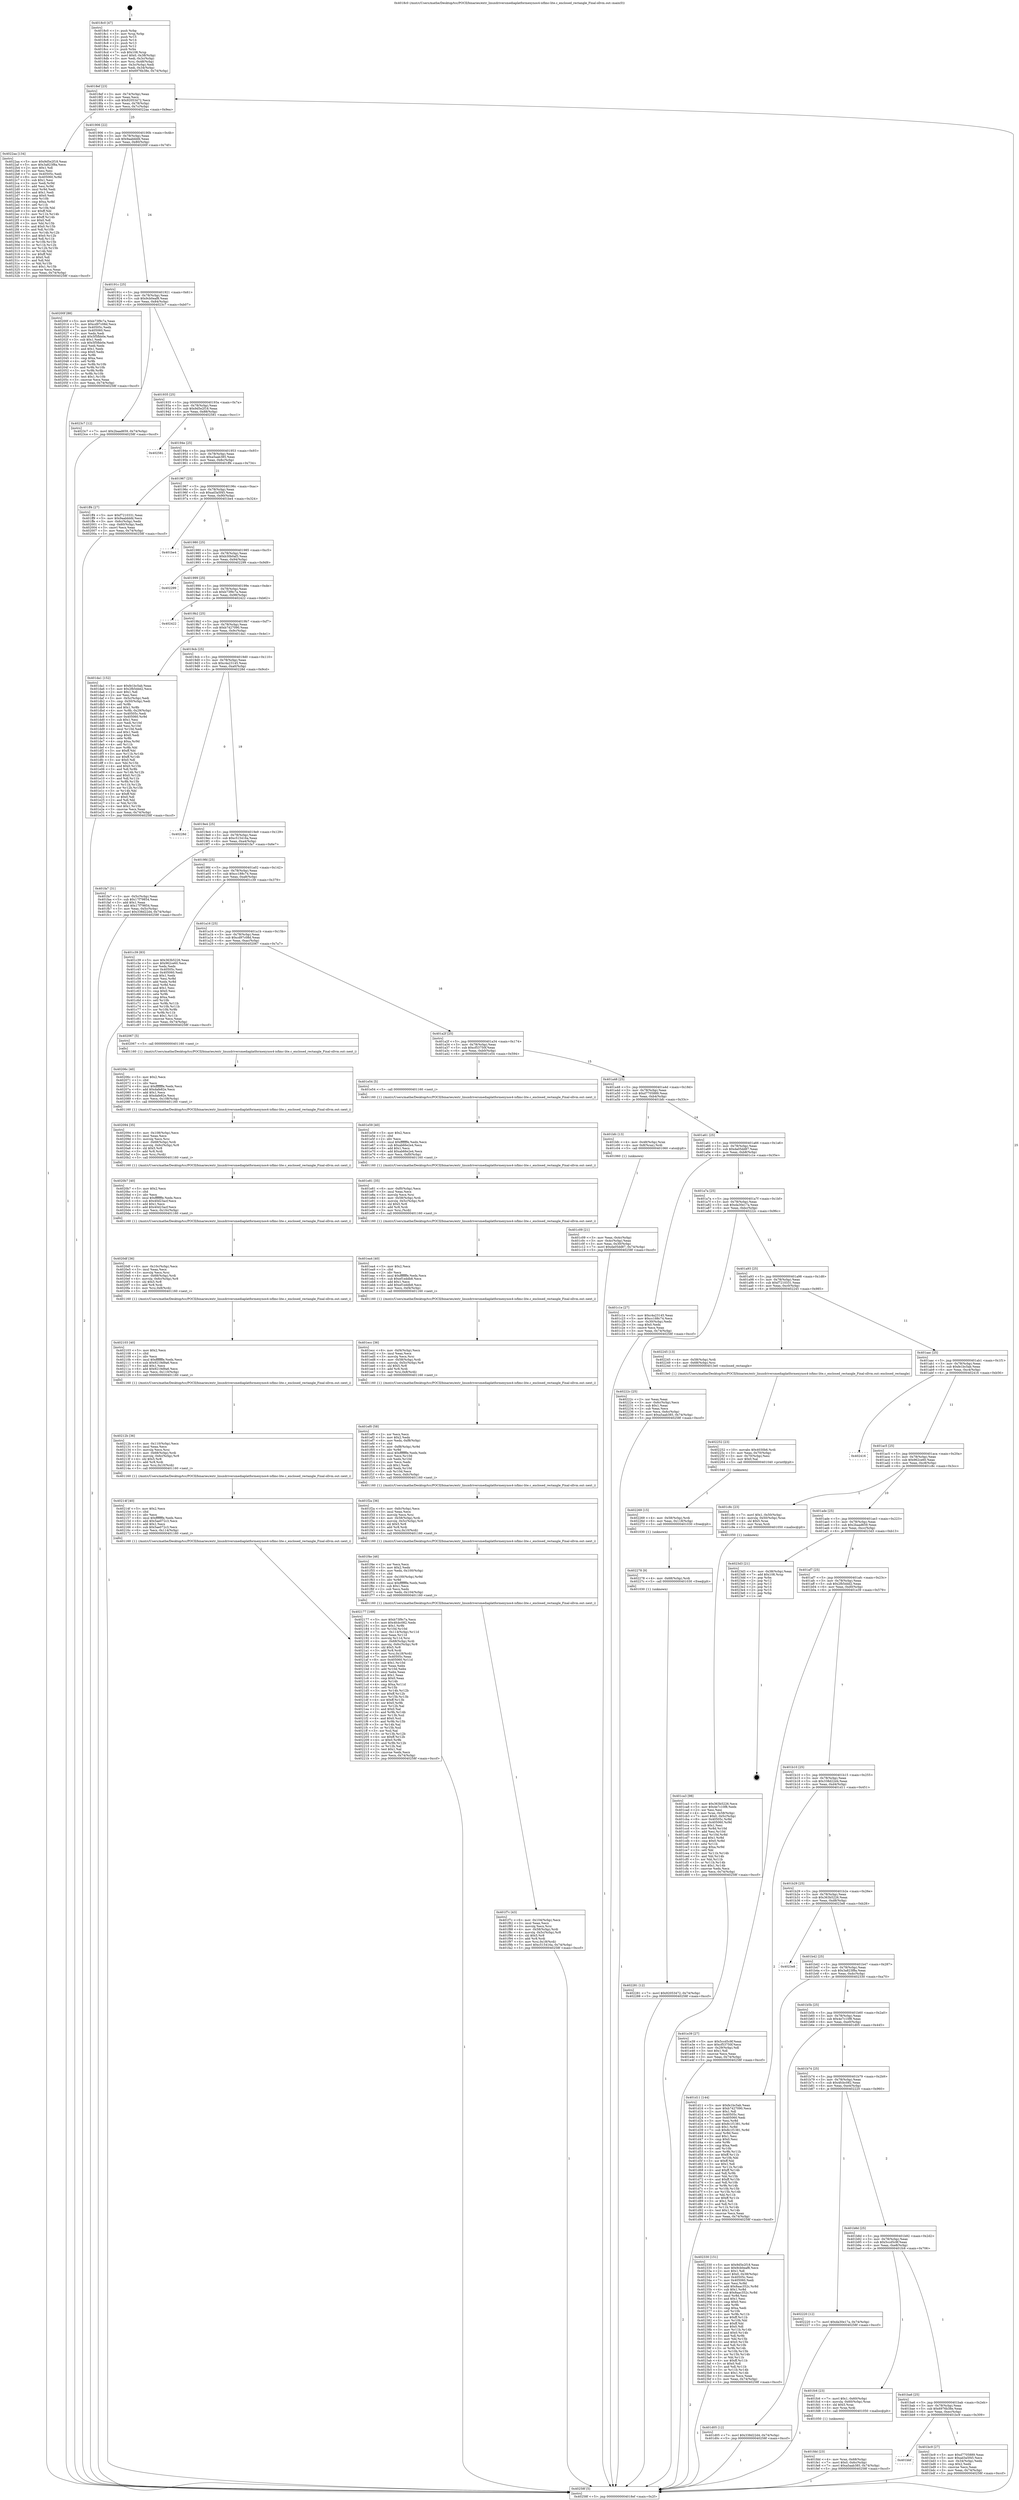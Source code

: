 digraph "0x4018c0" {
  label = "0x4018c0 (/mnt/c/Users/mathe/Desktop/tcc/POCII/binaries/extr_linuxdriversmediaplatformexynos4-isfimc-lite.c_enclosed_rectangle_Final-ollvm.out::main(0))"
  labelloc = "t"
  node[shape=record]

  Entry [label="",width=0.3,height=0.3,shape=circle,fillcolor=black,style=filled]
  "0x4018ef" [label="{
     0x4018ef [23]\l
     | [instrs]\l
     &nbsp;&nbsp;0x4018ef \<+3\>: mov -0x74(%rbp),%eax\l
     &nbsp;&nbsp;0x4018f2 \<+2\>: mov %eax,%ecx\l
     &nbsp;&nbsp;0x4018f4 \<+6\>: sub $0x92053472,%ecx\l
     &nbsp;&nbsp;0x4018fa \<+3\>: mov %eax,-0x78(%rbp)\l
     &nbsp;&nbsp;0x4018fd \<+3\>: mov %ecx,-0x7c(%rbp)\l
     &nbsp;&nbsp;0x401900 \<+6\>: je 00000000004022aa \<main+0x9ea\>\l
  }"]
  "0x4022aa" [label="{
     0x4022aa [134]\l
     | [instrs]\l
     &nbsp;&nbsp;0x4022aa \<+5\>: mov $0x9d5e2f18,%eax\l
     &nbsp;&nbsp;0x4022af \<+5\>: mov $0x3a823f8a,%ecx\l
     &nbsp;&nbsp;0x4022b4 \<+2\>: mov $0x1,%dl\l
     &nbsp;&nbsp;0x4022b6 \<+2\>: xor %esi,%esi\l
     &nbsp;&nbsp;0x4022b8 \<+7\>: mov 0x40505c,%edi\l
     &nbsp;&nbsp;0x4022bf \<+8\>: mov 0x405060,%r8d\l
     &nbsp;&nbsp;0x4022c7 \<+3\>: sub $0x1,%esi\l
     &nbsp;&nbsp;0x4022ca \<+3\>: mov %edi,%r9d\l
     &nbsp;&nbsp;0x4022cd \<+3\>: add %esi,%r9d\l
     &nbsp;&nbsp;0x4022d0 \<+4\>: imul %r9d,%edi\l
     &nbsp;&nbsp;0x4022d4 \<+3\>: and $0x1,%edi\l
     &nbsp;&nbsp;0x4022d7 \<+3\>: cmp $0x0,%edi\l
     &nbsp;&nbsp;0x4022da \<+4\>: sete %r10b\l
     &nbsp;&nbsp;0x4022de \<+4\>: cmp $0xa,%r8d\l
     &nbsp;&nbsp;0x4022e2 \<+4\>: setl %r11b\l
     &nbsp;&nbsp;0x4022e6 \<+3\>: mov %r10b,%bl\l
     &nbsp;&nbsp;0x4022e9 \<+3\>: xor $0xff,%bl\l
     &nbsp;&nbsp;0x4022ec \<+3\>: mov %r11b,%r14b\l
     &nbsp;&nbsp;0x4022ef \<+4\>: xor $0xff,%r14b\l
     &nbsp;&nbsp;0x4022f3 \<+3\>: xor $0x0,%dl\l
     &nbsp;&nbsp;0x4022f6 \<+3\>: mov %bl,%r15b\l
     &nbsp;&nbsp;0x4022f9 \<+4\>: and $0x0,%r15b\l
     &nbsp;&nbsp;0x4022fd \<+3\>: and %dl,%r10b\l
     &nbsp;&nbsp;0x402300 \<+3\>: mov %r14b,%r12b\l
     &nbsp;&nbsp;0x402303 \<+4\>: and $0x0,%r12b\l
     &nbsp;&nbsp;0x402307 \<+3\>: and %dl,%r11b\l
     &nbsp;&nbsp;0x40230a \<+3\>: or %r10b,%r15b\l
     &nbsp;&nbsp;0x40230d \<+3\>: or %r11b,%r12b\l
     &nbsp;&nbsp;0x402310 \<+3\>: xor %r12b,%r15b\l
     &nbsp;&nbsp;0x402313 \<+3\>: or %r14b,%bl\l
     &nbsp;&nbsp;0x402316 \<+3\>: xor $0xff,%bl\l
     &nbsp;&nbsp;0x402319 \<+3\>: or $0x0,%dl\l
     &nbsp;&nbsp;0x40231c \<+2\>: and %dl,%bl\l
     &nbsp;&nbsp;0x40231e \<+3\>: or %bl,%r15b\l
     &nbsp;&nbsp;0x402321 \<+4\>: test $0x1,%r15b\l
     &nbsp;&nbsp;0x402325 \<+3\>: cmovne %ecx,%eax\l
     &nbsp;&nbsp;0x402328 \<+3\>: mov %eax,-0x74(%rbp)\l
     &nbsp;&nbsp;0x40232b \<+5\>: jmp 000000000040258f \<main+0xccf\>\l
  }"]
  "0x401906" [label="{
     0x401906 [22]\l
     | [instrs]\l
     &nbsp;&nbsp;0x401906 \<+5\>: jmp 000000000040190b \<main+0x4b\>\l
     &nbsp;&nbsp;0x40190b \<+3\>: mov -0x78(%rbp),%eax\l
     &nbsp;&nbsp;0x40190e \<+5\>: sub $0x9aabbbfd,%eax\l
     &nbsp;&nbsp;0x401913 \<+3\>: mov %eax,-0x80(%rbp)\l
     &nbsp;&nbsp;0x401916 \<+6\>: je 000000000040200f \<main+0x74f\>\l
  }"]
  Exit [label="",width=0.3,height=0.3,shape=circle,fillcolor=black,style=filled,peripheries=2]
  "0x40200f" [label="{
     0x40200f [88]\l
     | [instrs]\l
     &nbsp;&nbsp;0x40200f \<+5\>: mov $0xb73f9c7a,%eax\l
     &nbsp;&nbsp;0x402014 \<+5\>: mov $0xcd97c08d,%ecx\l
     &nbsp;&nbsp;0x402019 \<+7\>: mov 0x40505c,%edx\l
     &nbsp;&nbsp;0x402020 \<+7\>: mov 0x405060,%esi\l
     &nbsp;&nbsp;0x402027 \<+2\>: mov %edx,%edi\l
     &nbsp;&nbsp;0x402029 \<+6\>: add $0x5f5fbb0e,%edi\l
     &nbsp;&nbsp;0x40202f \<+3\>: sub $0x1,%edi\l
     &nbsp;&nbsp;0x402032 \<+6\>: sub $0x5f5fbb0e,%edi\l
     &nbsp;&nbsp;0x402038 \<+3\>: imul %edi,%edx\l
     &nbsp;&nbsp;0x40203b \<+3\>: and $0x1,%edx\l
     &nbsp;&nbsp;0x40203e \<+3\>: cmp $0x0,%edx\l
     &nbsp;&nbsp;0x402041 \<+4\>: sete %r8b\l
     &nbsp;&nbsp;0x402045 \<+3\>: cmp $0xa,%esi\l
     &nbsp;&nbsp;0x402048 \<+4\>: setl %r9b\l
     &nbsp;&nbsp;0x40204c \<+3\>: mov %r8b,%r10b\l
     &nbsp;&nbsp;0x40204f \<+3\>: and %r9b,%r10b\l
     &nbsp;&nbsp;0x402052 \<+3\>: xor %r9b,%r8b\l
     &nbsp;&nbsp;0x402055 \<+3\>: or %r8b,%r10b\l
     &nbsp;&nbsp;0x402058 \<+4\>: test $0x1,%r10b\l
     &nbsp;&nbsp;0x40205c \<+3\>: cmovne %ecx,%eax\l
     &nbsp;&nbsp;0x40205f \<+3\>: mov %eax,-0x74(%rbp)\l
     &nbsp;&nbsp;0x402062 \<+5\>: jmp 000000000040258f \<main+0xccf\>\l
  }"]
  "0x40191c" [label="{
     0x40191c [25]\l
     | [instrs]\l
     &nbsp;&nbsp;0x40191c \<+5\>: jmp 0000000000401921 \<main+0x61\>\l
     &nbsp;&nbsp;0x401921 \<+3\>: mov -0x78(%rbp),%eax\l
     &nbsp;&nbsp;0x401924 \<+5\>: sub $0x9cb0eaf8,%eax\l
     &nbsp;&nbsp;0x401929 \<+6\>: mov %eax,-0x84(%rbp)\l
     &nbsp;&nbsp;0x40192f \<+6\>: je 00000000004023c7 \<main+0xb07\>\l
  }"]
  "0x402281" [label="{
     0x402281 [12]\l
     | [instrs]\l
     &nbsp;&nbsp;0x402281 \<+7\>: movl $0x92053472,-0x74(%rbp)\l
     &nbsp;&nbsp;0x402288 \<+5\>: jmp 000000000040258f \<main+0xccf\>\l
  }"]
  "0x4023c7" [label="{
     0x4023c7 [12]\l
     | [instrs]\l
     &nbsp;&nbsp;0x4023c7 \<+7\>: movl $0x2baad659,-0x74(%rbp)\l
     &nbsp;&nbsp;0x4023ce \<+5\>: jmp 000000000040258f \<main+0xccf\>\l
  }"]
  "0x401935" [label="{
     0x401935 [25]\l
     | [instrs]\l
     &nbsp;&nbsp;0x401935 \<+5\>: jmp 000000000040193a \<main+0x7a\>\l
     &nbsp;&nbsp;0x40193a \<+3\>: mov -0x78(%rbp),%eax\l
     &nbsp;&nbsp;0x40193d \<+5\>: sub $0x9d5e2f18,%eax\l
     &nbsp;&nbsp;0x401942 \<+6\>: mov %eax,-0x88(%rbp)\l
     &nbsp;&nbsp;0x401948 \<+6\>: je 0000000000402581 \<main+0xcc1\>\l
  }"]
  "0x402278" [label="{
     0x402278 [9]\l
     | [instrs]\l
     &nbsp;&nbsp;0x402278 \<+4\>: mov -0x68(%rbp),%rdi\l
     &nbsp;&nbsp;0x40227c \<+5\>: call 0000000000401030 \<free@plt\>\l
     | [calls]\l
     &nbsp;&nbsp;0x401030 \{1\} (unknown)\l
  }"]
  "0x402581" [label="{
     0x402581\l
  }", style=dashed]
  "0x40194e" [label="{
     0x40194e [25]\l
     | [instrs]\l
     &nbsp;&nbsp;0x40194e \<+5\>: jmp 0000000000401953 \<main+0x93\>\l
     &nbsp;&nbsp;0x401953 \<+3\>: mov -0x78(%rbp),%eax\l
     &nbsp;&nbsp;0x401956 \<+5\>: sub $0xa5aab385,%eax\l
     &nbsp;&nbsp;0x40195b \<+6\>: mov %eax,-0x8c(%rbp)\l
     &nbsp;&nbsp;0x401961 \<+6\>: je 0000000000401ff4 \<main+0x734\>\l
  }"]
  "0x402269" [label="{
     0x402269 [15]\l
     | [instrs]\l
     &nbsp;&nbsp;0x402269 \<+4\>: mov -0x58(%rbp),%rdi\l
     &nbsp;&nbsp;0x40226d \<+6\>: mov %eax,-0x118(%rbp)\l
     &nbsp;&nbsp;0x402273 \<+5\>: call 0000000000401030 \<free@plt\>\l
     | [calls]\l
     &nbsp;&nbsp;0x401030 \{1\} (unknown)\l
  }"]
  "0x401ff4" [label="{
     0x401ff4 [27]\l
     | [instrs]\l
     &nbsp;&nbsp;0x401ff4 \<+5\>: mov $0xf7210331,%eax\l
     &nbsp;&nbsp;0x401ff9 \<+5\>: mov $0x9aabbbfd,%ecx\l
     &nbsp;&nbsp;0x401ffe \<+3\>: mov -0x6c(%rbp),%edx\l
     &nbsp;&nbsp;0x402001 \<+3\>: cmp -0x60(%rbp),%edx\l
     &nbsp;&nbsp;0x402004 \<+3\>: cmovl %ecx,%eax\l
     &nbsp;&nbsp;0x402007 \<+3\>: mov %eax,-0x74(%rbp)\l
     &nbsp;&nbsp;0x40200a \<+5\>: jmp 000000000040258f \<main+0xccf\>\l
  }"]
  "0x401967" [label="{
     0x401967 [25]\l
     | [instrs]\l
     &nbsp;&nbsp;0x401967 \<+5\>: jmp 000000000040196c \<main+0xac\>\l
     &nbsp;&nbsp;0x40196c \<+3\>: mov -0x78(%rbp),%eax\l
     &nbsp;&nbsp;0x40196f \<+5\>: sub $0xad3a5f45,%eax\l
     &nbsp;&nbsp;0x401974 \<+6\>: mov %eax,-0x90(%rbp)\l
     &nbsp;&nbsp;0x40197a \<+6\>: je 0000000000401be4 \<main+0x324\>\l
  }"]
  "0x402252" [label="{
     0x402252 [23]\l
     | [instrs]\l
     &nbsp;&nbsp;0x402252 \<+10\>: movabs $0x4030b6,%rdi\l
     &nbsp;&nbsp;0x40225c \<+3\>: mov %eax,-0x70(%rbp)\l
     &nbsp;&nbsp;0x40225f \<+3\>: mov -0x70(%rbp),%esi\l
     &nbsp;&nbsp;0x402262 \<+2\>: mov $0x0,%al\l
     &nbsp;&nbsp;0x402264 \<+5\>: call 0000000000401040 \<printf@plt\>\l
     | [calls]\l
     &nbsp;&nbsp;0x401040 \{1\} (unknown)\l
  }"]
  "0x401be4" [label="{
     0x401be4\l
  }", style=dashed]
  "0x401980" [label="{
     0x401980 [25]\l
     | [instrs]\l
     &nbsp;&nbsp;0x401980 \<+5\>: jmp 0000000000401985 \<main+0xc5\>\l
     &nbsp;&nbsp;0x401985 \<+3\>: mov -0x78(%rbp),%eax\l
     &nbsp;&nbsp;0x401988 \<+5\>: sub $0xb30b0af3,%eax\l
     &nbsp;&nbsp;0x40198d \<+6\>: mov %eax,-0x94(%rbp)\l
     &nbsp;&nbsp;0x401993 \<+6\>: je 0000000000402299 \<main+0x9d9\>\l
  }"]
  "0x402177" [label="{
     0x402177 [169]\l
     | [instrs]\l
     &nbsp;&nbsp;0x402177 \<+5\>: mov $0xb73f9c7a,%ecx\l
     &nbsp;&nbsp;0x40217c \<+5\>: mov $0x4fcbc082,%edx\l
     &nbsp;&nbsp;0x402181 \<+3\>: mov $0x1,%r9b\l
     &nbsp;&nbsp;0x402184 \<+3\>: xor %r10d,%r10d\l
     &nbsp;&nbsp;0x402187 \<+7\>: mov -0x114(%rbp),%r11d\l
     &nbsp;&nbsp;0x40218e \<+4\>: imul %eax,%r11d\l
     &nbsp;&nbsp;0x402192 \<+3\>: movslq %r11d,%rsi\l
     &nbsp;&nbsp;0x402195 \<+4\>: mov -0x68(%rbp),%rdi\l
     &nbsp;&nbsp;0x402199 \<+4\>: movslq -0x6c(%rbp),%r8\l
     &nbsp;&nbsp;0x40219d \<+4\>: shl $0x5,%r8\l
     &nbsp;&nbsp;0x4021a1 \<+3\>: add %r8,%rdi\l
     &nbsp;&nbsp;0x4021a4 \<+4\>: mov %rsi,0x18(%rdi)\l
     &nbsp;&nbsp;0x4021a8 \<+7\>: mov 0x40505c,%eax\l
     &nbsp;&nbsp;0x4021af \<+8\>: mov 0x405060,%r11d\l
     &nbsp;&nbsp;0x4021b7 \<+4\>: sub $0x1,%r10d\l
     &nbsp;&nbsp;0x4021bb \<+2\>: mov %eax,%ebx\l
     &nbsp;&nbsp;0x4021bd \<+3\>: add %r10d,%ebx\l
     &nbsp;&nbsp;0x4021c0 \<+3\>: imul %ebx,%eax\l
     &nbsp;&nbsp;0x4021c3 \<+3\>: and $0x1,%eax\l
     &nbsp;&nbsp;0x4021c6 \<+3\>: cmp $0x0,%eax\l
     &nbsp;&nbsp;0x4021c9 \<+4\>: sete %r14b\l
     &nbsp;&nbsp;0x4021cd \<+4\>: cmp $0xa,%r11d\l
     &nbsp;&nbsp;0x4021d1 \<+4\>: setl %r15b\l
     &nbsp;&nbsp;0x4021d5 \<+3\>: mov %r14b,%r12b\l
     &nbsp;&nbsp;0x4021d8 \<+4\>: xor $0xff,%r12b\l
     &nbsp;&nbsp;0x4021dc \<+3\>: mov %r15b,%r13b\l
     &nbsp;&nbsp;0x4021df \<+4\>: xor $0xff,%r13b\l
     &nbsp;&nbsp;0x4021e3 \<+4\>: xor $0x0,%r9b\l
     &nbsp;&nbsp;0x4021e7 \<+3\>: mov %r12b,%al\l
     &nbsp;&nbsp;0x4021ea \<+2\>: and $0x0,%al\l
     &nbsp;&nbsp;0x4021ec \<+3\>: and %r9b,%r14b\l
     &nbsp;&nbsp;0x4021ef \<+3\>: mov %r13b,%sil\l
     &nbsp;&nbsp;0x4021f2 \<+4\>: and $0x0,%sil\l
     &nbsp;&nbsp;0x4021f6 \<+3\>: and %r9b,%r15b\l
     &nbsp;&nbsp;0x4021f9 \<+3\>: or %r14b,%al\l
     &nbsp;&nbsp;0x4021fc \<+3\>: or %r15b,%sil\l
     &nbsp;&nbsp;0x4021ff \<+3\>: xor %sil,%al\l
     &nbsp;&nbsp;0x402202 \<+3\>: or %r13b,%r12b\l
     &nbsp;&nbsp;0x402205 \<+4\>: xor $0xff,%r12b\l
     &nbsp;&nbsp;0x402209 \<+4\>: or $0x0,%r9b\l
     &nbsp;&nbsp;0x40220d \<+3\>: and %r9b,%r12b\l
     &nbsp;&nbsp;0x402210 \<+3\>: or %r12b,%al\l
     &nbsp;&nbsp;0x402213 \<+2\>: test $0x1,%al\l
     &nbsp;&nbsp;0x402215 \<+3\>: cmovne %edx,%ecx\l
     &nbsp;&nbsp;0x402218 \<+3\>: mov %ecx,-0x74(%rbp)\l
     &nbsp;&nbsp;0x40221b \<+5\>: jmp 000000000040258f \<main+0xccf\>\l
  }"]
  "0x402299" [label="{
     0x402299\l
  }", style=dashed]
  "0x401999" [label="{
     0x401999 [25]\l
     | [instrs]\l
     &nbsp;&nbsp;0x401999 \<+5\>: jmp 000000000040199e \<main+0xde\>\l
     &nbsp;&nbsp;0x40199e \<+3\>: mov -0x78(%rbp),%eax\l
     &nbsp;&nbsp;0x4019a1 \<+5\>: sub $0xb73f9c7a,%eax\l
     &nbsp;&nbsp;0x4019a6 \<+6\>: mov %eax,-0x98(%rbp)\l
     &nbsp;&nbsp;0x4019ac \<+6\>: je 0000000000402422 \<main+0xb62\>\l
  }"]
  "0x40214f" [label="{
     0x40214f [40]\l
     | [instrs]\l
     &nbsp;&nbsp;0x40214f \<+5\>: mov $0x2,%ecx\l
     &nbsp;&nbsp;0x402154 \<+1\>: cltd\l
     &nbsp;&nbsp;0x402155 \<+2\>: idiv %ecx\l
     &nbsp;&nbsp;0x402157 \<+6\>: imul $0xfffffffe,%edx,%ecx\l
     &nbsp;&nbsp;0x40215d \<+6\>: add $0x5ae072c3,%ecx\l
     &nbsp;&nbsp;0x402163 \<+3\>: add $0x1,%ecx\l
     &nbsp;&nbsp;0x402166 \<+6\>: sub $0x5ae072c3,%ecx\l
     &nbsp;&nbsp;0x40216c \<+6\>: mov %ecx,-0x114(%rbp)\l
     &nbsp;&nbsp;0x402172 \<+5\>: call 0000000000401160 \<next_i\>\l
     | [calls]\l
     &nbsp;&nbsp;0x401160 \{1\} (/mnt/c/Users/mathe/Desktop/tcc/POCII/binaries/extr_linuxdriversmediaplatformexynos4-isfimc-lite.c_enclosed_rectangle_Final-ollvm.out::next_i)\l
  }"]
  "0x402422" [label="{
     0x402422\l
  }", style=dashed]
  "0x4019b2" [label="{
     0x4019b2 [25]\l
     | [instrs]\l
     &nbsp;&nbsp;0x4019b2 \<+5\>: jmp 00000000004019b7 \<main+0xf7\>\l
     &nbsp;&nbsp;0x4019b7 \<+3\>: mov -0x78(%rbp),%eax\l
     &nbsp;&nbsp;0x4019ba \<+5\>: sub $0xb7427090,%eax\l
     &nbsp;&nbsp;0x4019bf \<+6\>: mov %eax,-0x9c(%rbp)\l
     &nbsp;&nbsp;0x4019c5 \<+6\>: je 0000000000401da1 \<main+0x4e1\>\l
  }"]
  "0x40212b" [label="{
     0x40212b [36]\l
     | [instrs]\l
     &nbsp;&nbsp;0x40212b \<+6\>: mov -0x110(%rbp),%ecx\l
     &nbsp;&nbsp;0x402131 \<+3\>: imul %eax,%ecx\l
     &nbsp;&nbsp;0x402134 \<+3\>: movslq %ecx,%rsi\l
     &nbsp;&nbsp;0x402137 \<+4\>: mov -0x68(%rbp),%rdi\l
     &nbsp;&nbsp;0x40213b \<+4\>: movslq -0x6c(%rbp),%r8\l
     &nbsp;&nbsp;0x40213f \<+4\>: shl $0x5,%r8\l
     &nbsp;&nbsp;0x402143 \<+3\>: add %r8,%rdi\l
     &nbsp;&nbsp;0x402146 \<+4\>: mov %rsi,0x10(%rdi)\l
     &nbsp;&nbsp;0x40214a \<+5\>: call 0000000000401160 \<next_i\>\l
     | [calls]\l
     &nbsp;&nbsp;0x401160 \{1\} (/mnt/c/Users/mathe/Desktop/tcc/POCII/binaries/extr_linuxdriversmediaplatformexynos4-isfimc-lite.c_enclosed_rectangle_Final-ollvm.out::next_i)\l
  }"]
  "0x401da1" [label="{
     0x401da1 [152]\l
     | [instrs]\l
     &nbsp;&nbsp;0x401da1 \<+5\>: mov $0xfe1bc5ab,%eax\l
     &nbsp;&nbsp;0x401da6 \<+5\>: mov $0x2fb5ddd2,%ecx\l
     &nbsp;&nbsp;0x401dab \<+2\>: mov $0x1,%dl\l
     &nbsp;&nbsp;0x401dad \<+2\>: xor %esi,%esi\l
     &nbsp;&nbsp;0x401daf \<+3\>: mov -0x5c(%rbp),%edi\l
     &nbsp;&nbsp;0x401db2 \<+3\>: cmp -0x50(%rbp),%edi\l
     &nbsp;&nbsp;0x401db5 \<+4\>: setl %r8b\l
     &nbsp;&nbsp;0x401db9 \<+4\>: and $0x1,%r8b\l
     &nbsp;&nbsp;0x401dbd \<+4\>: mov %r8b,-0x29(%rbp)\l
     &nbsp;&nbsp;0x401dc1 \<+7\>: mov 0x40505c,%edi\l
     &nbsp;&nbsp;0x401dc8 \<+8\>: mov 0x405060,%r9d\l
     &nbsp;&nbsp;0x401dd0 \<+3\>: sub $0x1,%esi\l
     &nbsp;&nbsp;0x401dd3 \<+3\>: mov %edi,%r10d\l
     &nbsp;&nbsp;0x401dd6 \<+3\>: add %esi,%r10d\l
     &nbsp;&nbsp;0x401dd9 \<+4\>: imul %r10d,%edi\l
     &nbsp;&nbsp;0x401ddd \<+3\>: and $0x1,%edi\l
     &nbsp;&nbsp;0x401de0 \<+3\>: cmp $0x0,%edi\l
     &nbsp;&nbsp;0x401de3 \<+4\>: sete %r8b\l
     &nbsp;&nbsp;0x401de7 \<+4\>: cmp $0xa,%r9d\l
     &nbsp;&nbsp;0x401deb \<+4\>: setl %r11b\l
     &nbsp;&nbsp;0x401def \<+3\>: mov %r8b,%bl\l
     &nbsp;&nbsp;0x401df2 \<+3\>: xor $0xff,%bl\l
     &nbsp;&nbsp;0x401df5 \<+3\>: mov %r11b,%r14b\l
     &nbsp;&nbsp;0x401df8 \<+4\>: xor $0xff,%r14b\l
     &nbsp;&nbsp;0x401dfc \<+3\>: xor $0x0,%dl\l
     &nbsp;&nbsp;0x401dff \<+3\>: mov %bl,%r15b\l
     &nbsp;&nbsp;0x401e02 \<+4\>: and $0x0,%r15b\l
     &nbsp;&nbsp;0x401e06 \<+3\>: and %dl,%r8b\l
     &nbsp;&nbsp;0x401e09 \<+3\>: mov %r14b,%r12b\l
     &nbsp;&nbsp;0x401e0c \<+4\>: and $0x0,%r12b\l
     &nbsp;&nbsp;0x401e10 \<+3\>: and %dl,%r11b\l
     &nbsp;&nbsp;0x401e13 \<+3\>: or %r8b,%r15b\l
     &nbsp;&nbsp;0x401e16 \<+3\>: or %r11b,%r12b\l
     &nbsp;&nbsp;0x401e19 \<+3\>: xor %r12b,%r15b\l
     &nbsp;&nbsp;0x401e1c \<+3\>: or %r14b,%bl\l
     &nbsp;&nbsp;0x401e1f \<+3\>: xor $0xff,%bl\l
     &nbsp;&nbsp;0x401e22 \<+3\>: or $0x0,%dl\l
     &nbsp;&nbsp;0x401e25 \<+2\>: and %dl,%bl\l
     &nbsp;&nbsp;0x401e27 \<+3\>: or %bl,%r15b\l
     &nbsp;&nbsp;0x401e2a \<+4\>: test $0x1,%r15b\l
     &nbsp;&nbsp;0x401e2e \<+3\>: cmovne %ecx,%eax\l
     &nbsp;&nbsp;0x401e31 \<+3\>: mov %eax,-0x74(%rbp)\l
     &nbsp;&nbsp;0x401e34 \<+5\>: jmp 000000000040258f \<main+0xccf\>\l
  }"]
  "0x4019cb" [label="{
     0x4019cb [25]\l
     | [instrs]\l
     &nbsp;&nbsp;0x4019cb \<+5\>: jmp 00000000004019d0 \<main+0x110\>\l
     &nbsp;&nbsp;0x4019d0 \<+3\>: mov -0x78(%rbp),%eax\l
     &nbsp;&nbsp;0x4019d3 \<+5\>: sub $0xc4a23145,%eax\l
     &nbsp;&nbsp;0x4019d8 \<+6\>: mov %eax,-0xa0(%rbp)\l
     &nbsp;&nbsp;0x4019de \<+6\>: je 000000000040228d \<main+0x9cd\>\l
  }"]
  "0x402103" [label="{
     0x402103 [40]\l
     | [instrs]\l
     &nbsp;&nbsp;0x402103 \<+5\>: mov $0x2,%ecx\l
     &nbsp;&nbsp;0x402108 \<+1\>: cltd\l
     &nbsp;&nbsp;0x402109 \<+2\>: idiv %ecx\l
     &nbsp;&nbsp;0x40210b \<+6\>: imul $0xfffffffe,%edx,%ecx\l
     &nbsp;&nbsp;0x402111 \<+6\>: sub $0x9219d9a6,%ecx\l
     &nbsp;&nbsp;0x402117 \<+3\>: add $0x1,%ecx\l
     &nbsp;&nbsp;0x40211a \<+6\>: add $0x9219d9a6,%ecx\l
     &nbsp;&nbsp;0x402120 \<+6\>: mov %ecx,-0x110(%rbp)\l
     &nbsp;&nbsp;0x402126 \<+5\>: call 0000000000401160 \<next_i\>\l
     | [calls]\l
     &nbsp;&nbsp;0x401160 \{1\} (/mnt/c/Users/mathe/Desktop/tcc/POCII/binaries/extr_linuxdriversmediaplatformexynos4-isfimc-lite.c_enclosed_rectangle_Final-ollvm.out::next_i)\l
  }"]
  "0x40228d" [label="{
     0x40228d\l
  }", style=dashed]
  "0x4019e4" [label="{
     0x4019e4 [25]\l
     | [instrs]\l
     &nbsp;&nbsp;0x4019e4 \<+5\>: jmp 00000000004019e9 \<main+0x129\>\l
     &nbsp;&nbsp;0x4019e9 \<+3\>: mov -0x78(%rbp),%eax\l
     &nbsp;&nbsp;0x4019ec \<+5\>: sub $0xc515416a,%eax\l
     &nbsp;&nbsp;0x4019f1 \<+6\>: mov %eax,-0xa4(%rbp)\l
     &nbsp;&nbsp;0x4019f7 \<+6\>: je 0000000000401fa7 \<main+0x6e7\>\l
  }"]
  "0x4020df" [label="{
     0x4020df [36]\l
     | [instrs]\l
     &nbsp;&nbsp;0x4020df \<+6\>: mov -0x10c(%rbp),%ecx\l
     &nbsp;&nbsp;0x4020e5 \<+3\>: imul %eax,%ecx\l
     &nbsp;&nbsp;0x4020e8 \<+3\>: movslq %ecx,%rsi\l
     &nbsp;&nbsp;0x4020eb \<+4\>: mov -0x68(%rbp),%rdi\l
     &nbsp;&nbsp;0x4020ef \<+4\>: movslq -0x6c(%rbp),%r8\l
     &nbsp;&nbsp;0x4020f3 \<+4\>: shl $0x5,%r8\l
     &nbsp;&nbsp;0x4020f7 \<+3\>: add %r8,%rdi\l
     &nbsp;&nbsp;0x4020fa \<+4\>: mov %rsi,0x8(%rdi)\l
     &nbsp;&nbsp;0x4020fe \<+5\>: call 0000000000401160 \<next_i\>\l
     | [calls]\l
     &nbsp;&nbsp;0x401160 \{1\} (/mnt/c/Users/mathe/Desktop/tcc/POCII/binaries/extr_linuxdriversmediaplatformexynos4-isfimc-lite.c_enclosed_rectangle_Final-ollvm.out::next_i)\l
  }"]
  "0x401fa7" [label="{
     0x401fa7 [31]\l
     | [instrs]\l
     &nbsp;&nbsp;0x401fa7 \<+3\>: mov -0x5c(%rbp),%eax\l
     &nbsp;&nbsp;0x401faa \<+5\>: sub $0x17f79854,%eax\l
     &nbsp;&nbsp;0x401faf \<+3\>: add $0x1,%eax\l
     &nbsp;&nbsp;0x401fb2 \<+5\>: add $0x17f79854,%eax\l
     &nbsp;&nbsp;0x401fb7 \<+3\>: mov %eax,-0x5c(%rbp)\l
     &nbsp;&nbsp;0x401fba \<+7\>: movl $0x338d22d4,-0x74(%rbp)\l
     &nbsp;&nbsp;0x401fc1 \<+5\>: jmp 000000000040258f \<main+0xccf\>\l
  }"]
  "0x4019fd" [label="{
     0x4019fd [25]\l
     | [instrs]\l
     &nbsp;&nbsp;0x4019fd \<+5\>: jmp 0000000000401a02 \<main+0x142\>\l
     &nbsp;&nbsp;0x401a02 \<+3\>: mov -0x78(%rbp),%eax\l
     &nbsp;&nbsp;0x401a05 \<+5\>: sub $0xcc188c74,%eax\l
     &nbsp;&nbsp;0x401a0a \<+6\>: mov %eax,-0xa8(%rbp)\l
     &nbsp;&nbsp;0x401a10 \<+6\>: je 0000000000401c39 \<main+0x379\>\l
  }"]
  "0x4020b7" [label="{
     0x4020b7 [40]\l
     | [instrs]\l
     &nbsp;&nbsp;0x4020b7 \<+5\>: mov $0x2,%ecx\l
     &nbsp;&nbsp;0x4020bc \<+1\>: cltd\l
     &nbsp;&nbsp;0x4020bd \<+2\>: idiv %ecx\l
     &nbsp;&nbsp;0x4020bf \<+6\>: imul $0xfffffffe,%edx,%ecx\l
     &nbsp;&nbsp;0x4020c5 \<+6\>: sub $0x40d23acf,%ecx\l
     &nbsp;&nbsp;0x4020cb \<+3\>: add $0x1,%ecx\l
     &nbsp;&nbsp;0x4020ce \<+6\>: add $0x40d23acf,%ecx\l
     &nbsp;&nbsp;0x4020d4 \<+6\>: mov %ecx,-0x10c(%rbp)\l
     &nbsp;&nbsp;0x4020da \<+5\>: call 0000000000401160 \<next_i\>\l
     | [calls]\l
     &nbsp;&nbsp;0x401160 \{1\} (/mnt/c/Users/mathe/Desktop/tcc/POCII/binaries/extr_linuxdriversmediaplatformexynos4-isfimc-lite.c_enclosed_rectangle_Final-ollvm.out::next_i)\l
  }"]
  "0x401c39" [label="{
     0x401c39 [83]\l
     | [instrs]\l
     &nbsp;&nbsp;0x401c39 \<+5\>: mov $0x363b5226,%eax\l
     &nbsp;&nbsp;0x401c3e \<+5\>: mov $0x962ce60,%ecx\l
     &nbsp;&nbsp;0x401c43 \<+2\>: xor %edx,%edx\l
     &nbsp;&nbsp;0x401c45 \<+7\>: mov 0x40505c,%esi\l
     &nbsp;&nbsp;0x401c4c \<+7\>: mov 0x405060,%edi\l
     &nbsp;&nbsp;0x401c53 \<+3\>: sub $0x1,%edx\l
     &nbsp;&nbsp;0x401c56 \<+3\>: mov %esi,%r8d\l
     &nbsp;&nbsp;0x401c59 \<+3\>: add %edx,%r8d\l
     &nbsp;&nbsp;0x401c5c \<+4\>: imul %r8d,%esi\l
     &nbsp;&nbsp;0x401c60 \<+3\>: and $0x1,%esi\l
     &nbsp;&nbsp;0x401c63 \<+3\>: cmp $0x0,%esi\l
     &nbsp;&nbsp;0x401c66 \<+4\>: sete %r9b\l
     &nbsp;&nbsp;0x401c6a \<+3\>: cmp $0xa,%edi\l
     &nbsp;&nbsp;0x401c6d \<+4\>: setl %r10b\l
     &nbsp;&nbsp;0x401c71 \<+3\>: mov %r9b,%r11b\l
     &nbsp;&nbsp;0x401c74 \<+3\>: and %r10b,%r11b\l
     &nbsp;&nbsp;0x401c77 \<+3\>: xor %r10b,%r9b\l
     &nbsp;&nbsp;0x401c7a \<+3\>: or %r9b,%r11b\l
     &nbsp;&nbsp;0x401c7d \<+4\>: test $0x1,%r11b\l
     &nbsp;&nbsp;0x401c81 \<+3\>: cmovne %ecx,%eax\l
     &nbsp;&nbsp;0x401c84 \<+3\>: mov %eax,-0x74(%rbp)\l
     &nbsp;&nbsp;0x401c87 \<+5\>: jmp 000000000040258f \<main+0xccf\>\l
  }"]
  "0x401a16" [label="{
     0x401a16 [25]\l
     | [instrs]\l
     &nbsp;&nbsp;0x401a16 \<+5\>: jmp 0000000000401a1b \<main+0x15b\>\l
     &nbsp;&nbsp;0x401a1b \<+3\>: mov -0x78(%rbp),%eax\l
     &nbsp;&nbsp;0x401a1e \<+5\>: sub $0xcd97c08d,%eax\l
     &nbsp;&nbsp;0x401a23 \<+6\>: mov %eax,-0xac(%rbp)\l
     &nbsp;&nbsp;0x401a29 \<+6\>: je 0000000000402067 \<main+0x7a7\>\l
  }"]
  "0x402094" [label="{
     0x402094 [35]\l
     | [instrs]\l
     &nbsp;&nbsp;0x402094 \<+6\>: mov -0x108(%rbp),%ecx\l
     &nbsp;&nbsp;0x40209a \<+3\>: imul %eax,%ecx\l
     &nbsp;&nbsp;0x40209d \<+3\>: movslq %ecx,%rsi\l
     &nbsp;&nbsp;0x4020a0 \<+4\>: mov -0x68(%rbp),%rdi\l
     &nbsp;&nbsp;0x4020a4 \<+4\>: movslq -0x6c(%rbp),%r8\l
     &nbsp;&nbsp;0x4020a8 \<+4\>: shl $0x5,%r8\l
     &nbsp;&nbsp;0x4020ac \<+3\>: add %r8,%rdi\l
     &nbsp;&nbsp;0x4020af \<+3\>: mov %rsi,(%rdi)\l
     &nbsp;&nbsp;0x4020b2 \<+5\>: call 0000000000401160 \<next_i\>\l
     | [calls]\l
     &nbsp;&nbsp;0x401160 \{1\} (/mnt/c/Users/mathe/Desktop/tcc/POCII/binaries/extr_linuxdriversmediaplatformexynos4-isfimc-lite.c_enclosed_rectangle_Final-ollvm.out::next_i)\l
  }"]
  "0x402067" [label="{
     0x402067 [5]\l
     | [instrs]\l
     &nbsp;&nbsp;0x402067 \<+5\>: call 0000000000401160 \<next_i\>\l
     | [calls]\l
     &nbsp;&nbsp;0x401160 \{1\} (/mnt/c/Users/mathe/Desktop/tcc/POCII/binaries/extr_linuxdriversmediaplatformexynos4-isfimc-lite.c_enclosed_rectangle_Final-ollvm.out::next_i)\l
  }"]
  "0x401a2f" [label="{
     0x401a2f [25]\l
     | [instrs]\l
     &nbsp;&nbsp;0x401a2f \<+5\>: jmp 0000000000401a34 \<main+0x174\>\l
     &nbsp;&nbsp;0x401a34 \<+3\>: mov -0x78(%rbp),%eax\l
     &nbsp;&nbsp;0x401a37 \<+5\>: sub $0xcf53750f,%eax\l
     &nbsp;&nbsp;0x401a3c \<+6\>: mov %eax,-0xb0(%rbp)\l
     &nbsp;&nbsp;0x401a42 \<+6\>: je 0000000000401e54 \<main+0x594\>\l
  }"]
  "0x40206c" [label="{
     0x40206c [40]\l
     | [instrs]\l
     &nbsp;&nbsp;0x40206c \<+5\>: mov $0x2,%ecx\l
     &nbsp;&nbsp;0x402071 \<+1\>: cltd\l
     &nbsp;&nbsp;0x402072 \<+2\>: idiv %ecx\l
     &nbsp;&nbsp;0x402074 \<+6\>: imul $0xfffffffe,%edx,%ecx\l
     &nbsp;&nbsp;0x40207a \<+6\>: add $0xdafe82e,%ecx\l
     &nbsp;&nbsp;0x402080 \<+3\>: add $0x1,%ecx\l
     &nbsp;&nbsp;0x402083 \<+6\>: sub $0xdafe82e,%ecx\l
     &nbsp;&nbsp;0x402089 \<+6\>: mov %ecx,-0x108(%rbp)\l
     &nbsp;&nbsp;0x40208f \<+5\>: call 0000000000401160 \<next_i\>\l
     | [calls]\l
     &nbsp;&nbsp;0x401160 \{1\} (/mnt/c/Users/mathe/Desktop/tcc/POCII/binaries/extr_linuxdriversmediaplatformexynos4-isfimc-lite.c_enclosed_rectangle_Final-ollvm.out::next_i)\l
  }"]
  "0x401e54" [label="{
     0x401e54 [5]\l
     | [instrs]\l
     &nbsp;&nbsp;0x401e54 \<+5\>: call 0000000000401160 \<next_i\>\l
     | [calls]\l
     &nbsp;&nbsp;0x401160 \{1\} (/mnt/c/Users/mathe/Desktop/tcc/POCII/binaries/extr_linuxdriversmediaplatformexynos4-isfimc-lite.c_enclosed_rectangle_Final-ollvm.out::next_i)\l
  }"]
  "0x401a48" [label="{
     0x401a48 [25]\l
     | [instrs]\l
     &nbsp;&nbsp;0x401a48 \<+5\>: jmp 0000000000401a4d \<main+0x18d\>\l
     &nbsp;&nbsp;0x401a4d \<+3\>: mov -0x78(%rbp),%eax\l
     &nbsp;&nbsp;0x401a50 \<+5\>: sub $0xd7705889,%eax\l
     &nbsp;&nbsp;0x401a55 \<+6\>: mov %eax,-0xb4(%rbp)\l
     &nbsp;&nbsp;0x401a5b \<+6\>: je 0000000000401bfc \<main+0x33c\>\l
  }"]
  "0x401fdd" [label="{
     0x401fdd [23]\l
     | [instrs]\l
     &nbsp;&nbsp;0x401fdd \<+4\>: mov %rax,-0x68(%rbp)\l
     &nbsp;&nbsp;0x401fe1 \<+7\>: movl $0x0,-0x6c(%rbp)\l
     &nbsp;&nbsp;0x401fe8 \<+7\>: movl $0xa5aab385,-0x74(%rbp)\l
     &nbsp;&nbsp;0x401fef \<+5\>: jmp 000000000040258f \<main+0xccf\>\l
  }"]
  "0x401bfc" [label="{
     0x401bfc [13]\l
     | [instrs]\l
     &nbsp;&nbsp;0x401bfc \<+4\>: mov -0x48(%rbp),%rax\l
     &nbsp;&nbsp;0x401c00 \<+4\>: mov 0x8(%rax),%rdi\l
     &nbsp;&nbsp;0x401c04 \<+5\>: call 0000000000401060 \<atoi@plt\>\l
     | [calls]\l
     &nbsp;&nbsp;0x401060 \{1\} (unknown)\l
  }"]
  "0x401a61" [label="{
     0x401a61 [25]\l
     | [instrs]\l
     &nbsp;&nbsp;0x401a61 \<+5\>: jmp 0000000000401a66 \<main+0x1a6\>\l
     &nbsp;&nbsp;0x401a66 \<+3\>: mov -0x78(%rbp),%eax\l
     &nbsp;&nbsp;0x401a69 \<+5\>: sub $0xda05dd87,%eax\l
     &nbsp;&nbsp;0x401a6e \<+6\>: mov %eax,-0xb8(%rbp)\l
     &nbsp;&nbsp;0x401a74 \<+6\>: je 0000000000401c1e \<main+0x35e\>\l
  }"]
  "0x401f7c" [label="{
     0x401f7c [43]\l
     | [instrs]\l
     &nbsp;&nbsp;0x401f7c \<+6\>: mov -0x104(%rbp),%ecx\l
     &nbsp;&nbsp;0x401f82 \<+3\>: imul %eax,%ecx\l
     &nbsp;&nbsp;0x401f85 \<+3\>: movslq %ecx,%rsi\l
     &nbsp;&nbsp;0x401f88 \<+4\>: mov -0x58(%rbp),%rdi\l
     &nbsp;&nbsp;0x401f8c \<+4\>: movslq -0x5c(%rbp),%r8\l
     &nbsp;&nbsp;0x401f90 \<+4\>: shl $0x5,%r8\l
     &nbsp;&nbsp;0x401f94 \<+3\>: add %r8,%rdi\l
     &nbsp;&nbsp;0x401f97 \<+4\>: mov %rsi,0x18(%rdi)\l
     &nbsp;&nbsp;0x401f9b \<+7\>: movl $0xc515416a,-0x74(%rbp)\l
     &nbsp;&nbsp;0x401fa2 \<+5\>: jmp 000000000040258f \<main+0xccf\>\l
  }"]
  "0x401c1e" [label="{
     0x401c1e [27]\l
     | [instrs]\l
     &nbsp;&nbsp;0x401c1e \<+5\>: mov $0xc4a23145,%eax\l
     &nbsp;&nbsp;0x401c23 \<+5\>: mov $0xcc188c74,%ecx\l
     &nbsp;&nbsp;0x401c28 \<+3\>: mov -0x30(%rbp),%edx\l
     &nbsp;&nbsp;0x401c2b \<+3\>: cmp $0x0,%edx\l
     &nbsp;&nbsp;0x401c2e \<+3\>: cmove %ecx,%eax\l
     &nbsp;&nbsp;0x401c31 \<+3\>: mov %eax,-0x74(%rbp)\l
     &nbsp;&nbsp;0x401c34 \<+5\>: jmp 000000000040258f \<main+0xccf\>\l
  }"]
  "0x401a7a" [label="{
     0x401a7a [25]\l
     | [instrs]\l
     &nbsp;&nbsp;0x401a7a \<+5\>: jmp 0000000000401a7f \<main+0x1bf\>\l
     &nbsp;&nbsp;0x401a7f \<+3\>: mov -0x78(%rbp),%eax\l
     &nbsp;&nbsp;0x401a82 \<+5\>: sub $0xda30e17a,%eax\l
     &nbsp;&nbsp;0x401a87 \<+6\>: mov %eax,-0xbc(%rbp)\l
     &nbsp;&nbsp;0x401a8d \<+6\>: je 000000000040222c \<main+0x96c\>\l
  }"]
  "0x401f4e" [label="{
     0x401f4e [46]\l
     | [instrs]\l
     &nbsp;&nbsp;0x401f4e \<+2\>: xor %ecx,%ecx\l
     &nbsp;&nbsp;0x401f50 \<+5\>: mov $0x2,%edx\l
     &nbsp;&nbsp;0x401f55 \<+6\>: mov %edx,-0x100(%rbp)\l
     &nbsp;&nbsp;0x401f5b \<+1\>: cltd\l
     &nbsp;&nbsp;0x401f5c \<+7\>: mov -0x100(%rbp),%r9d\l
     &nbsp;&nbsp;0x401f63 \<+3\>: idiv %r9d\l
     &nbsp;&nbsp;0x401f66 \<+6\>: imul $0xfffffffe,%edx,%edx\l
     &nbsp;&nbsp;0x401f6c \<+3\>: sub $0x1,%ecx\l
     &nbsp;&nbsp;0x401f6f \<+2\>: sub %ecx,%edx\l
     &nbsp;&nbsp;0x401f71 \<+6\>: mov %edx,-0x104(%rbp)\l
     &nbsp;&nbsp;0x401f77 \<+5\>: call 0000000000401160 \<next_i\>\l
     | [calls]\l
     &nbsp;&nbsp;0x401160 \{1\} (/mnt/c/Users/mathe/Desktop/tcc/POCII/binaries/extr_linuxdriversmediaplatformexynos4-isfimc-lite.c_enclosed_rectangle_Final-ollvm.out::next_i)\l
  }"]
  "0x40222c" [label="{
     0x40222c [25]\l
     | [instrs]\l
     &nbsp;&nbsp;0x40222c \<+2\>: xor %eax,%eax\l
     &nbsp;&nbsp;0x40222e \<+3\>: mov -0x6c(%rbp),%ecx\l
     &nbsp;&nbsp;0x402231 \<+3\>: sub $0x1,%eax\l
     &nbsp;&nbsp;0x402234 \<+2\>: sub %eax,%ecx\l
     &nbsp;&nbsp;0x402236 \<+3\>: mov %ecx,-0x6c(%rbp)\l
     &nbsp;&nbsp;0x402239 \<+7\>: movl $0xa5aab385,-0x74(%rbp)\l
     &nbsp;&nbsp;0x402240 \<+5\>: jmp 000000000040258f \<main+0xccf\>\l
  }"]
  "0x401a93" [label="{
     0x401a93 [25]\l
     | [instrs]\l
     &nbsp;&nbsp;0x401a93 \<+5\>: jmp 0000000000401a98 \<main+0x1d8\>\l
     &nbsp;&nbsp;0x401a98 \<+3\>: mov -0x78(%rbp),%eax\l
     &nbsp;&nbsp;0x401a9b \<+5\>: sub $0xf7210331,%eax\l
     &nbsp;&nbsp;0x401aa0 \<+6\>: mov %eax,-0xc0(%rbp)\l
     &nbsp;&nbsp;0x401aa6 \<+6\>: je 0000000000402245 \<main+0x985\>\l
  }"]
  "0x401f2a" [label="{
     0x401f2a [36]\l
     | [instrs]\l
     &nbsp;&nbsp;0x401f2a \<+6\>: mov -0xfc(%rbp),%ecx\l
     &nbsp;&nbsp;0x401f30 \<+3\>: imul %eax,%ecx\l
     &nbsp;&nbsp;0x401f33 \<+3\>: movslq %ecx,%rsi\l
     &nbsp;&nbsp;0x401f36 \<+4\>: mov -0x58(%rbp),%rdi\l
     &nbsp;&nbsp;0x401f3a \<+4\>: movslq -0x5c(%rbp),%r8\l
     &nbsp;&nbsp;0x401f3e \<+4\>: shl $0x5,%r8\l
     &nbsp;&nbsp;0x401f42 \<+3\>: add %r8,%rdi\l
     &nbsp;&nbsp;0x401f45 \<+4\>: mov %rsi,0x10(%rdi)\l
     &nbsp;&nbsp;0x401f49 \<+5\>: call 0000000000401160 \<next_i\>\l
     | [calls]\l
     &nbsp;&nbsp;0x401160 \{1\} (/mnt/c/Users/mathe/Desktop/tcc/POCII/binaries/extr_linuxdriversmediaplatformexynos4-isfimc-lite.c_enclosed_rectangle_Final-ollvm.out::next_i)\l
  }"]
  "0x402245" [label="{
     0x402245 [13]\l
     | [instrs]\l
     &nbsp;&nbsp;0x402245 \<+4\>: mov -0x58(%rbp),%rdi\l
     &nbsp;&nbsp;0x402249 \<+4\>: mov -0x68(%rbp),%rsi\l
     &nbsp;&nbsp;0x40224d \<+5\>: call 00000000004013e0 \<enclosed_rectangle\>\l
     | [calls]\l
     &nbsp;&nbsp;0x4013e0 \{1\} (/mnt/c/Users/mathe/Desktop/tcc/POCII/binaries/extr_linuxdriversmediaplatformexynos4-isfimc-lite.c_enclosed_rectangle_Final-ollvm.out::enclosed_rectangle)\l
  }"]
  "0x401aac" [label="{
     0x401aac [25]\l
     | [instrs]\l
     &nbsp;&nbsp;0x401aac \<+5\>: jmp 0000000000401ab1 \<main+0x1f1\>\l
     &nbsp;&nbsp;0x401ab1 \<+3\>: mov -0x78(%rbp),%eax\l
     &nbsp;&nbsp;0x401ab4 \<+5\>: sub $0xfe1bc5ab,%eax\l
     &nbsp;&nbsp;0x401ab9 \<+6\>: mov %eax,-0xc4(%rbp)\l
     &nbsp;&nbsp;0x401abf \<+6\>: je 0000000000402416 \<main+0xb56\>\l
  }"]
  "0x401ef0" [label="{
     0x401ef0 [58]\l
     | [instrs]\l
     &nbsp;&nbsp;0x401ef0 \<+2\>: xor %ecx,%ecx\l
     &nbsp;&nbsp;0x401ef2 \<+5\>: mov $0x2,%edx\l
     &nbsp;&nbsp;0x401ef7 \<+6\>: mov %edx,-0xf8(%rbp)\l
     &nbsp;&nbsp;0x401efd \<+1\>: cltd\l
     &nbsp;&nbsp;0x401efe \<+7\>: mov -0xf8(%rbp),%r9d\l
     &nbsp;&nbsp;0x401f05 \<+3\>: idiv %r9d\l
     &nbsp;&nbsp;0x401f08 \<+6\>: imul $0xfffffffe,%edx,%edx\l
     &nbsp;&nbsp;0x401f0e \<+3\>: mov %ecx,%r10d\l
     &nbsp;&nbsp;0x401f11 \<+3\>: sub %edx,%r10d\l
     &nbsp;&nbsp;0x401f14 \<+2\>: mov %ecx,%edx\l
     &nbsp;&nbsp;0x401f16 \<+3\>: sub $0x1,%edx\l
     &nbsp;&nbsp;0x401f19 \<+3\>: add %edx,%r10d\l
     &nbsp;&nbsp;0x401f1c \<+3\>: sub %r10d,%ecx\l
     &nbsp;&nbsp;0x401f1f \<+6\>: mov %ecx,-0xfc(%rbp)\l
     &nbsp;&nbsp;0x401f25 \<+5\>: call 0000000000401160 \<next_i\>\l
     | [calls]\l
     &nbsp;&nbsp;0x401160 \{1\} (/mnt/c/Users/mathe/Desktop/tcc/POCII/binaries/extr_linuxdriversmediaplatformexynos4-isfimc-lite.c_enclosed_rectangle_Final-ollvm.out::next_i)\l
  }"]
  "0x402416" [label="{
     0x402416\l
  }", style=dashed]
  "0x401ac5" [label="{
     0x401ac5 [25]\l
     | [instrs]\l
     &nbsp;&nbsp;0x401ac5 \<+5\>: jmp 0000000000401aca \<main+0x20a\>\l
     &nbsp;&nbsp;0x401aca \<+3\>: mov -0x78(%rbp),%eax\l
     &nbsp;&nbsp;0x401acd \<+5\>: sub $0x962ce60,%eax\l
     &nbsp;&nbsp;0x401ad2 \<+6\>: mov %eax,-0xc8(%rbp)\l
     &nbsp;&nbsp;0x401ad8 \<+6\>: je 0000000000401c8c \<main+0x3cc\>\l
  }"]
  "0x401ecc" [label="{
     0x401ecc [36]\l
     | [instrs]\l
     &nbsp;&nbsp;0x401ecc \<+6\>: mov -0xf4(%rbp),%ecx\l
     &nbsp;&nbsp;0x401ed2 \<+3\>: imul %eax,%ecx\l
     &nbsp;&nbsp;0x401ed5 \<+3\>: movslq %ecx,%rsi\l
     &nbsp;&nbsp;0x401ed8 \<+4\>: mov -0x58(%rbp),%rdi\l
     &nbsp;&nbsp;0x401edc \<+4\>: movslq -0x5c(%rbp),%r8\l
     &nbsp;&nbsp;0x401ee0 \<+4\>: shl $0x5,%r8\l
     &nbsp;&nbsp;0x401ee4 \<+3\>: add %r8,%rdi\l
     &nbsp;&nbsp;0x401ee7 \<+4\>: mov %rsi,0x8(%rdi)\l
     &nbsp;&nbsp;0x401eeb \<+5\>: call 0000000000401160 \<next_i\>\l
     | [calls]\l
     &nbsp;&nbsp;0x401160 \{1\} (/mnt/c/Users/mathe/Desktop/tcc/POCII/binaries/extr_linuxdriversmediaplatformexynos4-isfimc-lite.c_enclosed_rectangle_Final-ollvm.out::next_i)\l
  }"]
  "0x401c8c" [label="{
     0x401c8c [23]\l
     | [instrs]\l
     &nbsp;&nbsp;0x401c8c \<+7\>: movl $0x1,-0x50(%rbp)\l
     &nbsp;&nbsp;0x401c93 \<+4\>: movslq -0x50(%rbp),%rax\l
     &nbsp;&nbsp;0x401c97 \<+4\>: shl $0x5,%rax\l
     &nbsp;&nbsp;0x401c9b \<+3\>: mov %rax,%rdi\l
     &nbsp;&nbsp;0x401c9e \<+5\>: call 0000000000401050 \<malloc@plt\>\l
     | [calls]\l
     &nbsp;&nbsp;0x401050 \{1\} (unknown)\l
  }"]
  "0x401ade" [label="{
     0x401ade [25]\l
     | [instrs]\l
     &nbsp;&nbsp;0x401ade \<+5\>: jmp 0000000000401ae3 \<main+0x223\>\l
     &nbsp;&nbsp;0x401ae3 \<+3\>: mov -0x78(%rbp),%eax\l
     &nbsp;&nbsp;0x401ae6 \<+5\>: sub $0x2baad659,%eax\l
     &nbsp;&nbsp;0x401aeb \<+6\>: mov %eax,-0xcc(%rbp)\l
     &nbsp;&nbsp;0x401af1 \<+6\>: je 00000000004023d3 \<main+0xb13\>\l
  }"]
  "0x401ea4" [label="{
     0x401ea4 [40]\l
     | [instrs]\l
     &nbsp;&nbsp;0x401ea4 \<+5\>: mov $0x2,%ecx\l
     &nbsp;&nbsp;0x401ea9 \<+1\>: cltd\l
     &nbsp;&nbsp;0x401eaa \<+2\>: idiv %ecx\l
     &nbsp;&nbsp;0x401eac \<+6\>: imul $0xfffffffe,%edx,%ecx\l
     &nbsp;&nbsp;0x401eb2 \<+6\>: sub $0xef1eddb8,%ecx\l
     &nbsp;&nbsp;0x401eb8 \<+3\>: add $0x1,%ecx\l
     &nbsp;&nbsp;0x401ebb \<+6\>: add $0xef1eddb8,%ecx\l
     &nbsp;&nbsp;0x401ec1 \<+6\>: mov %ecx,-0xf4(%rbp)\l
     &nbsp;&nbsp;0x401ec7 \<+5\>: call 0000000000401160 \<next_i\>\l
     | [calls]\l
     &nbsp;&nbsp;0x401160 \{1\} (/mnt/c/Users/mathe/Desktop/tcc/POCII/binaries/extr_linuxdriversmediaplatformexynos4-isfimc-lite.c_enclosed_rectangle_Final-ollvm.out::next_i)\l
  }"]
  "0x4023d3" [label="{
     0x4023d3 [21]\l
     | [instrs]\l
     &nbsp;&nbsp;0x4023d3 \<+3\>: mov -0x38(%rbp),%eax\l
     &nbsp;&nbsp;0x4023d6 \<+7\>: add $0x108,%rsp\l
     &nbsp;&nbsp;0x4023dd \<+1\>: pop %rbx\l
     &nbsp;&nbsp;0x4023de \<+2\>: pop %r12\l
     &nbsp;&nbsp;0x4023e0 \<+2\>: pop %r13\l
     &nbsp;&nbsp;0x4023e2 \<+2\>: pop %r14\l
     &nbsp;&nbsp;0x4023e4 \<+2\>: pop %r15\l
     &nbsp;&nbsp;0x4023e6 \<+1\>: pop %rbp\l
     &nbsp;&nbsp;0x4023e7 \<+1\>: ret\l
  }"]
  "0x401af7" [label="{
     0x401af7 [25]\l
     | [instrs]\l
     &nbsp;&nbsp;0x401af7 \<+5\>: jmp 0000000000401afc \<main+0x23c\>\l
     &nbsp;&nbsp;0x401afc \<+3\>: mov -0x78(%rbp),%eax\l
     &nbsp;&nbsp;0x401aff \<+5\>: sub $0x2fb5ddd2,%eax\l
     &nbsp;&nbsp;0x401b04 \<+6\>: mov %eax,-0xd0(%rbp)\l
     &nbsp;&nbsp;0x401b0a \<+6\>: je 0000000000401e39 \<main+0x579\>\l
  }"]
  "0x401e81" [label="{
     0x401e81 [35]\l
     | [instrs]\l
     &nbsp;&nbsp;0x401e81 \<+6\>: mov -0xf0(%rbp),%ecx\l
     &nbsp;&nbsp;0x401e87 \<+3\>: imul %eax,%ecx\l
     &nbsp;&nbsp;0x401e8a \<+3\>: movslq %ecx,%rsi\l
     &nbsp;&nbsp;0x401e8d \<+4\>: mov -0x58(%rbp),%rdi\l
     &nbsp;&nbsp;0x401e91 \<+4\>: movslq -0x5c(%rbp),%r8\l
     &nbsp;&nbsp;0x401e95 \<+4\>: shl $0x5,%r8\l
     &nbsp;&nbsp;0x401e99 \<+3\>: add %r8,%rdi\l
     &nbsp;&nbsp;0x401e9c \<+3\>: mov %rsi,(%rdi)\l
     &nbsp;&nbsp;0x401e9f \<+5\>: call 0000000000401160 \<next_i\>\l
     | [calls]\l
     &nbsp;&nbsp;0x401160 \{1\} (/mnt/c/Users/mathe/Desktop/tcc/POCII/binaries/extr_linuxdriversmediaplatformexynos4-isfimc-lite.c_enclosed_rectangle_Final-ollvm.out::next_i)\l
  }"]
  "0x401e39" [label="{
     0x401e39 [27]\l
     | [instrs]\l
     &nbsp;&nbsp;0x401e39 \<+5\>: mov $0x5ccd5c9f,%eax\l
     &nbsp;&nbsp;0x401e3e \<+5\>: mov $0xcf53750f,%ecx\l
     &nbsp;&nbsp;0x401e43 \<+3\>: mov -0x29(%rbp),%dl\l
     &nbsp;&nbsp;0x401e46 \<+3\>: test $0x1,%dl\l
     &nbsp;&nbsp;0x401e49 \<+3\>: cmovne %ecx,%eax\l
     &nbsp;&nbsp;0x401e4c \<+3\>: mov %eax,-0x74(%rbp)\l
     &nbsp;&nbsp;0x401e4f \<+5\>: jmp 000000000040258f \<main+0xccf\>\l
  }"]
  "0x401b10" [label="{
     0x401b10 [25]\l
     | [instrs]\l
     &nbsp;&nbsp;0x401b10 \<+5\>: jmp 0000000000401b15 \<main+0x255\>\l
     &nbsp;&nbsp;0x401b15 \<+3\>: mov -0x78(%rbp),%eax\l
     &nbsp;&nbsp;0x401b18 \<+5\>: sub $0x338d22d4,%eax\l
     &nbsp;&nbsp;0x401b1d \<+6\>: mov %eax,-0xd4(%rbp)\l
     &nbsp;&nbsp;0x401b23 \<+6\>: je 0000000000401d11 \<main+0x451\>\l
  }"]
  "0x401e59" [label="{
     0x401e59 [40]\l
     | [instrs]\l
     &nbsp;&nbsp;0x401e59 \<+5\>: mov $0x2,%ecx\l
     &nbsp;&nbsp;0x401e5e \<+1\>: cltd\l
     &nbsp;&nbsp;0x401e5f \<+2\>: idiv %ecx\l
     &nbsp;&nbsp;0x401e61 \<+6\>: imul $0xfffffffe,%edx,%ecx\l
     &nbsp;&nbsp;0x401e67 \<+6\>: sub $0xab66e2e4,%ecx\l
     &nbsp;&nbsp;0x401e6d \<+3\>: add $0x1,%ecx\l
     &nbsp;&nbsp;0x401e70 \<+6\>: add $0xab66e2e4,%ecx\l
     &nbsp;&nbsp;0x401e76 \<+6\>: mov %ecx,-0xf0(%rbp)\l
     &nbsp;&nbsp;0x401e7c \<+5\>: call 0000000000401160 \<next_i\>\l
     | [calls]\l
     &nbsp;&nbsp;0x401160 \{1\} (/mnt/c/Users/mathe/Desktop/tcc/POCII/binaries/extr_linuxdriversmediaplatformexynos4-isfimc-lite.c_enclosed_rectangle_Final-ollvm.out::next_i)\l
  }"]
  "0x401d11" [label="{
     0x401d11 [144]\l
     | [instrs]\l
     &nbsp;&nbsp;0x401d11 \<+5\>: mov $0xfe1bc5ab,%eax\l
     &nbsp;&nbsp;0x401d16 \<+5\>: mov $0xb7427090,%ecx\l
     &nbsp;&nbsp;0x401d1b \<+2\>: mov $0x1,%dl\l
     &nbsp;&nbsp;0x401d1d \<+7\>: mov 0x40505c,%esi\l
     &nbsp;&nbsp;0x401d24 \<+7\>: mov 0x405060,%edi\l
     &nbsp;&nbsp;0x401d2b \<+3\>: mov %esi,%r8d\l
     &nbsp;&nbsp;0x401d2e \<+7\>: add $0x8c1f1381,%r8d\l
     &nbsp;&nbsp;0x401d35 \<+4\>: sub $0x1,%r8d\l
     &nbsp;&nbsp;0x401d39 \<+7\>: sub $0x8c1f1381,%r8d\l
     &nbsp;&nbsp;0x401d40 \<+4\>: imul %r8d,%esi\l
     &nbsp;&nbsp;0x401d44 \<+3\>: and $0x1,%esi\l
     &nbsp;&nbsp;0x401d47 \<+3\>: cmp $0x0,%esi\l
     &nbsp;&nbsp;0x401d4a \<+4\>: sete %r9b\l
     &nbsp;&nbsp;0x401d4e \<+3\>: cmp $0xa,%edi\l
     &nbsp;&nbsp;0x401d51 \<+4\>: setl %r10b\l
     &nbsp;&nbsp;0x401d55 \<+3\>: mov %r9b,%r11b\l
     &nbsp;&nbsp;0x401d58 \<+4\>: xor $0xff,%r11b\l
     &nbsp;&nbsp;0x401d5c \<+3\>: mov %r10b,%bl\l
     &nbsp;&nbsp;0x401d5f \<+3\>: xor $0xff,%bl\l
     &nbsp;&nbsp;0x401d62 \<+3\>: xor $0x1,%dl\l
     &nbsp;&nbsp;0x401d65 \<+3\>: mov %r11b,%r14b\l
     &nbsp;&nbsp;0x401d68 \<+4\>: and $0xff,%r14b\l
     &nbsp;&nbsp;0x401d6c \<+3\>: and %dl,%r9b\l
     &nbsp;&nbsp;0x401d6f \<+3\>: mov %bl,%r15b\l
     &nbsp;&nbsp;0x401d72 \<+4\>: and $0xff,%r15b\l
     &nbsp;&nbsp;0x401d76 \<+3\>: and %dl,%r10b\l
     &nbsp;&nbsp;0x401d79 \<+3\>: or %r9b,%r14b\l
     &nbsp;&nbsp;0x401d7c \<+3\>: or %r10b,%r15b\l
     &nbsp;&nbsp;0x401d7f \<+3\>: xor %r15b,%r14b\l
     &nbsp;&nbsp;0x401d82 \<+3\>: or %bl,%r11b\l
     &nbsp;&nbsp;0x401d85 \<+4\>: xor $0xff,%r11b\l
     &nbsp;&nbsp;0x401d89 \<+3\>: or $0x1,%dl\l
     &nbsp;&nbsp;0x401d8c \<+3\>: and %dl,%r11b\l
     &nbsp;&nbsp;0x401d8f \<+3\>: or %r11b,%r14b\l
     &nbsp;&nbsp;0x401d92 \<+4\>: test $0x1,%r14b\l
     &nbsp;&nbsp;0x401d96 \<+3\>: cmovne %ecx,%eax\l
     &nbsp;&nbsp;0x401d99 \<+3\>: mov %eax,-0x74(%rbp)\l
     &nbsp;&nbsp;0x401d9c \<+5\>: jmp 000000000040258f \<main+0xccf\>\l
  }"]
  "0x401b29" [label="{
     0x401b29 [25]\l
     | [instrs]\l
     &nbsp;&nbsp;0x401b29 \<+5\>: jmp 0000000000401b2e \<main+0x26e\>\l
     &nbsp;&nbsp;0x401b2e \<+3\>: mov -0x78(%rbp),%eax\l
     &nbsp;&nbsp;0x401b31 \<+5\>: sub $0x363b5226,%eax\l
     &nbsp;&nbsp;0x401b36 \<+6\>: mov %eax,-0xd8(%rbp)\l
     &nbsp;&nbsp;0x401b3c \<+6\>: je 00000000004023e8 \<main+0xb28\>\l
  }"]
  "0x401ca3" [label="{
     0x401ca3 [98]\l
     | [instrs]\l
     &nbsp;&nbsp;0x401ca3 \<+5\>: mov $0x363b5226,%ecx\l
     &nbsp;&nbsp;0x401ca8 \<+5\>: mov $0x4e7c10f8,%edx\l
     &nbsp;&nbsp;0x401cad \<+2\>: xor %esi,%esi\l
     &nbsp;&nbsp;0x401caf \<+4\>: mov %rax,-0x58(%rbp)\l
     &nbsp;&nbsp;0x401cb3 \<+7\>: movl $0x0,-0x5c(%rbp)\l
     &nbsp;&nbsp;0x401cba \<+8\>: mov 0x40505c,%r8d\l
     &nbsp;&nbsp;0x401cc2 \<+8\>: mov 0x405060,%r9d\l
     &nbsp;&nbsp;0x401cca \<+3\>: sub $0x1,%esi\l
     &nbsp;&nbsp;0x401ccd \<+3\>: mov %r8d,%r10d\l
     &nbsp;&nbsp;0x401cd0 \<+3\>: add %esi,%r10d\l
     &nbsp;&nbsp;0x401cd3 \<+4\>: imul %r10d,%r8d\l
     &nbsp;&nbsp;0x401cd7 \<+4\>: and $0x1,%r8d\l
     &nbsp;&nbsp;0x401cdb \<+4\>: cmp $0x0,%r8d\l
     &nbsp;&nbsp;0x401cdf \<+4\>: sete %r11b\l
     &nbsp;&nbsp;0x401ce3 \<+4\>: cmp $0xa,%r9d\l
     &nbsp;&nbsp;0x401ce7 \<+3\>: setl %bl\l
     &nbsp;&nbsp;0x401cea \<+3\>: mov %r11b,%r14b\l
     &nbsp;&nbsp;0x401ced \<+3\>: and %bl,%r14b\l
     &nbsp;&nbsp;0x401cf0 \<+3\>: xor %bl,%r11b\l
     &nbsp;&nbsp;0x401cf3 \<+3\>: or %r11b,%r14b\l
     &nbsp;&nbsp;0x401cf6 \<+4\>: test $0x1,%r14b\l
     &nbsp;&nbsp;0x401cfa \<+3\>: cmovne %edx,%ecx\l
     &nbsp;&nbsp;0x401cfd \<+3\>: mov %ecx,-0x74(%rbp)\l
     &nbsp;&nbsp;0x401d00 \<+5\>: jmp 000000000040258f \<main+0xccf\>\l
  }"]
  "0x4023e8" [label="{
     0x4023e8\l
  }", style=dashed]
  "0x401b42" [label="{
     0x401b42 [25]\l
     | [instrs]\l
     &nbsp;&nbsp;0x401b42 \<+5\>: jmp 0000000000401b47 \<main+0x287\>\l
     &nbsp;&nbsp;0x401b47 \<+3\>: mov -0x78(%rbp),%eax\l
     &nbsp;&nbsp;0x401b4a \<+5\>: sub $0x3a823f8a,%eax\l
     &nbsp;&nbsp;0x401b4f \<+6\>: mov %eax,-0xdc(%rbp)\l
     &nbsp;&nbsp;0x401b55 \<+6\>: je 0000000000402330 \<main+0xa70\>\l
  }"]
  "0x401c09" [label="{
     0x401c09 [21]\l
     | [instrs]\l
     &nbsp;&nbsp;0x401c09 \<+3\>: mov %eax,-0x4c(%rbp)\l
     &nbsp;&nbsp;0x401c0c \<+3\>: mov -0x4c(%rbp),%eax\l
     &nbsp;&nbsp;0x401c0f \<+3\>: mov %eax,-0x30(%rbp)\l
     &nbsp;&nbsp;0x401c12 \<+7\>: movl $0xda05dd87,-0x74(%rbp)\l
     &nbsp;&nbsp;0x401c19 \<+5\>: jmp 000000000040258f \<main+0xccf\>\l
  }"]
  "0x402330" [label="{
     0x402330 [151]\l
     | [instrs]\l
     &nbsp;&nbsp;0x402330 \<+5\>: mov $0x9d5e2f18,%eax\l
     &nbsp;&nbsp;0x402335 \<+5\>: mov $0x9cb0eaf8,%ecx\l
     &nbsp;&nbsp;0x40233a \<+2\>: mov $0x1,%dl\l
     &nbsp;&nbsp;0x40233c \<+7\>: movl $0x0,-0x38(%rbp)\l
     &nbsp;&nbsp;0x402343 \<+7\>: mov 0x40505c,%esi\l
     &nbsp;&nbsp;0x40234a \<+7\>: mov 0x405060,%edi\l
     &nbsp;&nbsp;0x402351 \<+3\>: mov %esi,%r8d\l
     &nbsp;&nbsp;0x402354 \<+7\>: add $0x8aac352c,%r8d\l
     &nbsp;&nbsp;0x40235b \<+4\>: sub $0x1,%r8d\l
     &nbsp;&nbsp;0x40235f \<+7\>: sub $0x8aac352c,%r8d\l
     &nbsp;&nbsp;0x402366 \<+4\>: imul %r8d,%esi\l
     &nbsp;&nbsp;0x40236a \<+3\>: and $0x1,%esi\l
     &nbsp;&nbsp;0x40236d \<+3\>: cmp $0x0,%esi\l
     &nbsp;&nbsp;0x402370 \<+4\>: sete %r9b\l
     &nbsp;&nbsp;0x402374 \<+3\>: cmp $0xa,%edi\l
     &nbsp;&nbsp;0x402377 \<+4\>: setl %r10b\l
     &nbsp;&nbsp;0x40237b \<+3\>: mov %r9b,%r11b\l
     &nbsp;&nbsp;0x40237e \<+4\>: xor $0xff,%r11b\l
     &nbsp;&nbsp;0x402382 \<+3\>: mov %r10b,%bl\l
     &nbsp;&nbsp;0x402385 \<+3\>: xor $0xff,%bl\l
     &nbsp;&nbsp;0x402388 \<+3\>: xor $0x0,%dl\l
     &nbsp;&nbsp;0x40238b \<+3\>: mov %r11b,%r14b\l
     &nbsp;&nbsp;0x40238e \<+4\>: and $0x0,%r14b\l
     &nbsp;&nbsp;0x402392 \<+3\>: and %dl,%r9b\l
     &nbsp;&nbsp;0x402395 \<+3\>: mov %bl,%r15b\l
     &nbsp;&nbsp;0x402398 \<+4\>: and $0x0,%r15b\l
     &nbsp;&nbsp;0x40239c \<+3\>: and %dl,%r10b\l
     &nbsp;&nbsp;0x40239f \<+3\>: or %r9b,%r14b\l
     &nbsp;&nbsp;0x4023a2 \<+3\>: or %r10b,%r15b\l
     &nbsp;&nbsp;0x4023a5 \<+3\>: xor %r15b,%r14b\l
     &nbsp;&nbsp;0x4023a8 \<+3\>: or %bl,%r11b\l
     &nbsp;&nbsp;0x4023ab \<+4\>: xor $0xff,%r11b\l
     &nbsp;&nbsp;0x4023af \<+3\>: or $0x0,%dl\l
     &nbsp;&nbsp;0x4023b2 \<+3\>: and %dl,%r11b\l
     &nbsp;&nbsp;0x4023b5 \<+3\>: or %r11b,%r14b\l
     &nbsp;&nbsp;0x4023b8 \<+4\>: test $0x1,%r14b\l
     &nbsp;&nbsp;0x4023bc \<+3\>: cmovne %ecx,%eax\l
     &nbsp;&nbsp;0x4023bf \<+3\>: mov %eax,-0x74(%rbp)\l
     &nbsp;&nbsp;0x4023c2 \<+5\>: jmp 000000000040258f \<main+0xccf\>\l
  }"]
  "0x401b5b" [label="{
     0x401b5b [25]\l
     | [instrs]\l
     &nbsp;&nbsp;0x401b5b \<+5\>: jmp 0000000000401b60 \<main+0x2a0\>\l
     &nbsp;&nbsp;0x401b60 \<+3\>: mov -0x78(%rbp),%eax\l
     &nbsp;&nbsp;0x401b63 \<+5\>: sub $0x4e7c10f8,%eax\l
     &nbsp;&nbsp;0x401b68 \<+6\>: mov %eax,-0xe0(%rbp)\l
     &nbsp;&nbsp;0x401b6e \<+6\>: je 0000000000401d05 \<main+0x445\>\l
  }"]
  "0x4018c0" [label="{
     0x4018c0 [47]\l
     | [instrs]\l
     &nbsp;&nbsp;0x4018c0 \<+1\>: push %rbp\l
     &nbsp;&nbsp;0x4018c1 \<+3\>: mov %rsp,%rbp\l
     &nbsp;&nbsp;0x4018c4 \<+2\>: push %r15\l
     &nbsp;&nbsp;0x4018c6 \<+2\>: push %r14\l
     &nbsp;&nbsp;0x4018c8 \<+2\>: push %r13\l
     &nbsp;&nbsp;0x4018ca \<+2\>: push %r12\l
     &nbsp;&nbsp;0x4018cc \<+1\>: push %rbx\l
     &nbsp;&nbsp;0x4018cd \<+7\>: sub $0x108,%rsp\l
     &nbsp;&nbsp;0x4018d4 \<+7\>: movl $0x0,-0x38(%rbp)\l
     &nbsp;&nbsp;0x4018db \<+3\>: mov %edi,-0x3c(%rbp)\l
     &nbsp;&nbsp;0x4018de \<+4\>: mov %rsi,-0x48(%rbp)\l
     &nbsp;&nbsp;0x4018e2 \<+3\>: mov -0x3c(%rbp),%edi\l
     &nbsp;&nbsp;0x4018e5 \<+3\>: mov %edi,-0x34(%rbp)\l
     &nbsp;&nbsp;0x4018e8 \<+7\>: movl $0x6976b38e,-0x74(%rbp)\l
  }"]
  "0x401d05" [label="{
     0x401d05 [12]\l
     | [instrs]\l
     &nbsp;&nbsp;0x401d05 \<+7\>: movl $0x338d22d4,-0x74(%rbp)\l
     &nbsp;&nbsp;0x401d0c \<+5\>: jmp 000000000040258f \<main+0xccf\>\l
  }"]
  "0x401b74" [label="{
     0x401b74 [25]\l
     | [instrs]\l
     &nbsp;&nbsp;0x401b74 \<+5\>: jmp 0000000000401b79 \<main+0x2b9\>\l
     &nbsp;&nbsp;0x401b79 \<+3\>: mov -0x78(%rbp),%eax\l
     &nbsp;&nbsp;0x401b7c \<+5\>: sub $0x4fcbc082,%eax\l
     &nbsp;&nbsp;0x401b81 \<+6\>: mov %eax,-0xe4(%rbp)\l
     &nbsp;&nbsp;0x401b87 \<+6\>: je 0000000000402220 \<main+0x960\>\l
  }"]
  "0x40258f" [label="{
     0x40258f [5]\l
     | [instrs]\l
     &nbsp;&nbsp;0x40258f \<+5\>: jmp 00000000004018ef \<main+0x2f\>\l
  }"]
  "0x402220" [label="{
     0x402220 [12]\l
     | [instrs]\l
     &nbsp;&nbsp;0x402220 \<+7\>: movl $0xda30e17a,-0x74(%rbp)\l
     &nbsp;&nbsp;0x402227 \<+5\>: jmp 000000000040258f \<main+0xccf\>\l
  }"]
  "0x401b8d" [label="{
     0x401b8d [25]\l
     | [instrs]\l
     &nbsp;&nbsp;0x401b8d \<+5\>: jmp 0000000000401b92 \<main+0x2d2\>\l
     &nbsp;&nbsp;0x401b92 \<+3\>: mov -0x78(%rbp),%eax\l
     &nbsp;&nbsp;0x401b95 \<+5\>: sub $0x5ccd5c9f,%eax\l
     &nbsp;&nbsp;0x401b9a \<+6\>: mov %eax,-0xe8(%rbp)\l
     &nbsp;&nbsp;0x401ba0 \<+6\>: je 0000000000401fc6 \<main+0x706\>\l
  }"]
  "0x401bbf" [label="{
     0x401bbf\l
  }", style=dashed]
  "0x401fc6" [label="{
     0x401fc6 [23]\l
     | [instrs]\l
     &nbsp;&nbsp;0x401fc6 \<+7\>: movl $0x1,-0x60(%rbp)\l
     &nbsp;&nbsp;0x401fcd \<+4\>: movslq -0x60(%rbp),%rax\l
     &nbsp;&nbsp;0x401fd1 \<+4\>: shl $0x5,%rax\l
     &nbsp;&nbsp;0x401fd5 \<+3\>: mov %rax,%rdi\l
     &nbsp;&nbsp;0x401fd8 \<+5\>: call 0000000000401050 \<malloc@plt\>\l
     | [calls]\l
     &nbsp;&nbsp;0x401050 \{1\} (unknown)\l
  }"]
  "0x401ba6" [label="{
     0x401ba6 [25]\l
     | [instrs]\l
     &nbsp;&nbsp;0x401ba6 \<+5\>: jmp 0000000000401bab \<main+0x2eb\>\l
     &nbsp;&nbsp;0x401bab \<+3\>: mov -0x78(%rbp),%eax\l
     &nbsp;&nbsp;0x401bae \<+5\>: sub $0x6976b38e,%eax\l
     &nbsp;&nbsp;0x401bb3 \<+6\>: mov %eax,-0xec(%rbp)\l
     &nbsp;&nbsp;0x401bb9 \<+6\>: je 0000000000401bc9 \<main+0x309\>\l
  }"]
  "0x401bc9" [label="{
     0x401bc9 [27]\l
     | [instrs]\l
     &nbsp;&nbsp;0x401bc9 \<+5\>: mov $0xd7705889,%eax\l
     &nbsp;&nbsp;0x401bce \<+5\>: mov $0xad3a5f45,%ecx\l
     &nbsp;&nbsp;0x401bd3 \<+3\>: mov -0x34(%rbp),%edx\l
     &nbsp;&nbsp;0x401bd6 \<+3\>: cmp $0x2,%edx\l
     &nbsp;&nbsp;0x401bd9 \<+3\>: cmovne %ecx,%eax\l
     &nbsp;&nbsp;0x401bdc \<+3\>: mov %eax,-0x74(%rbp)\l
     &nbsp;&nbsp;0x401bdf \<+5\>: jmp 000000000040258f \<main+0xccf\>\l
  }"]
  Entry -> "0x4018c0" [label=" 1"]
  "0x4018ef" -> "0x4022aa" [label=" 1"]
  "0x4018ef" -> "0x401906" [label=" 25"]
  "0x4023d3" -> Exit [label=" 1"]
  "0x401906" -> "0x40200f" [label=" 1"]
  "0x401906" -> "0x40191c" [label=" 24"]
  "0x4023c7" -> "0x40258f" [label=" 1"]
  "0x40191c" -> "0x4023c7" [label=" 1"]
  "0x40191c" -> "0x401935" [label=" 23"]
  "0x402330" -> "0x40258f" [label=" 1"]
  "0x401935" -> "0x402581" [label=" 0"]
  "0x401935" -> "0x40194e" [label=" 23"]
  "0x4022aa" -> "0x40258f" [label=" 1"]
  "0x40194e" -> "0x401ff4" [label=" 2"]
  "0x40194e" -> "0x401967" [label=" 21"]
  "0x402281" -> "0x40258f" [label=" 1"]
  "0x401967" -> "0x401be4" [label=" 0"]
  "0x401967" -> "0x401980" [label=" 21"]
  "0x402278" -> "0x402281" [label=" 1"]
  "0x401980" -> "0x402299" [label=" 0"]
  "0x401980" -> "0x401999" [label=" 21"]
  "0x402269" -> "0x402278" [label=" 1"]
  "0x401999" -> "0x402422" [label=" 0"]
  "0x401999" -> "0x4019b2" [label=" 21"]
  "0x402252" -> "0x402269" [label=" 1"]
  "0x4019b2" -> "0x401da1" [label=" 2"]
  "0x4019b2" -> "0x4019cb" [label=" 19"]
  "0x402245" -> "0x402252" [label=" 1"]
  "0x4019cb" -> "0x40228d" [label=" 0"]
  "0x4019cb" -> "0x4019e4" [label=" 19"]
  "0x40222c" -> "0x40258f" [label=" 1"]
  "0x4019e4" -> "0x401fa7" [label=" 1"]
  "0x4019e4" -> "0x4019fd" [label=" 18"]
  "0x402220" -> "0x40258f" [label=" 1"]
  "0x4019fd" -> "0x401c39" [label=" 1"]
  "0x4019fd" -> "0x401a16" [label=" 17"]
  "0x402177" -> "0x40258f" [label=" 1"]
  "0x401a16" -> "0x402067" [label=" 1"]
  "0x401a16" -> "0x401a2f" [label=" 16"]
  "0x40214f" -> "0x402177" [label=" 1"]
  "0x401a2f" -> "0x401e54" [label=" 1"]
  "0x401a2f" -> "0x401a48" [label=" 15"]
  "0x40212b" -> "0x40214f" [label=" 1"]
  "0x401a48" -> "0x401bfc" [label=" 1"]
  "0x401a48" -> "0x401a61" [label=" 14"]
  "0x402103" -> "0x40212b" [label=" 1"]
  "0x401a61" -> "0x401c1e" [label=" 1"]
  "0x401a61" -> "0x401a7a" [label=" 13"]
  "0x4020df" -> "0x402103" [label=" 1"]
  "0x401a7a" -> "0x40222c" [label=" 1"]
  "0x401a7a" -> "0x401a93" [label=" 12"]
  "0x4020b7" -> "0x4020df" [label=" 1"]
  "0x401a93" -> "0x402245" [label=" 1"]
  "0x401a93" -> "0x401aac" [label=" 11"]
  "0x402094" -> "0x4020b7" [label=" 1"]
  "0x401aac" -> "0x402416" [label=" 0"]
  "0x401aac" -> "0x401ac5" [label=" 11"]
  "0x40206c" -> "0x402094" [label=" 1"]
  "0x401ac5" -> "0x401c8c" [label=" 1"]
  "0x401ac5" -> "0x401ade" [label=" 10"]
  "0x402067" -> "0x40206c" [label=" 1"]
  "0x401ade" -> "0x4023d3" [label=" 1"]
  "0x401ade" -> "0x401af7" [label=" 9"]
  "0x40200f" -> "0x40258f" [label=" 1"]
  "0x401af7" -> "0x401e39" [label=" 2"]
  "0x401af7" -> "0x401b10" [label=" 7"]
  "0x401ff4" -> "0x40258f" [label=" 2"]
  "0x401b10" -> "0x401d11" [label=" 2"]
  "0x401b10" -> "0x401b29" [label=" 5"]
  "0x401fdd" -> "0x40258f" [label=" 1"]
  "0x401b29" -> "0x4023e8" [label=" 0"]
  "0x401b29" -> "0x401b42" [label=" 5"]
  "0x401fc6" -> "0x401fdd" [label=" 1"]
  "0x401b42" -> "0x402330" [label=" 1"]
  "0x401b42" -> "0x401b5b" [label=" 4"]
  "0x401fa7" -> "0x40258f" [label=" 1"]
  "0x401b5b" -> "0x401d05" [label=" 1"]
  "0x401b5b" -> "0x401b74" [label=" 3"]
  "0x401f7c" -> "0x40258f" [label=" 1"]
  "0x401b74" -> "0x402220" [label=" 1"]
  "0x401b74" -> "0x401b8d" [label=" 2"]
  "0x401f4e" -> "0x401f7c" [label=" 1"]
  "0x401b8d" -> "0x401fc6" [label=" 1"]
  "0x401b8d" -> "0x401ba6" [label=" 1"]
  "0x401f2a" -> "0x401f4e" [label=" 1"]
  "0x401ba6" -> "0x401bc9" [label=" 1"]
  "0x401ba6" -> "0x401bbf" [label=" 0"]
  "0x401bc9" -> "0x40258f" [label=" 1"]
  "0x4018c0" -> "0x4018ef" [label=" 1"]
  "0x40258f" -> "0x4018ef" [label=" 25"]
  "0x401bfc" -> "0x401c09" [label=" 1"]
  "0x401c09" -> "0x40258f" [label=" 1"]
  "0x401c1e" -> "0x40258f" [label=" 1"]
  "0x401c39" -> "0x40258f" [label=" 1"]
  "0x401c8c" -> "0x401ca3" [label=" 1"]
  "0x401ca3" -> "0x40258f" [label=" 1"]
  "0x401d05" -> "0x40258f" [label=" 1"]
  "0x401d11" -> "0x40258f" [label=" 2"]
  "0x401da1" -> "0x40258f" [label=" 2"]
  "0x401e39" -> "0x40258f" [label=" 2"]
  "0x401e54" -> "0x401e59" [label=" 1"]
  "0x401e59" -> "0x401e81" [label=" 1"]
  "0x401e81" -> "0x401ea4" [label=" 1"]
  "0x401ea4" -> "0x401ecc" [label=" 1"]
  "0x401ecc" -> "0x401ef0" [label=" 1"]
  "0x401ef0" -> "0x401f2a" [label=" 1"]
}
